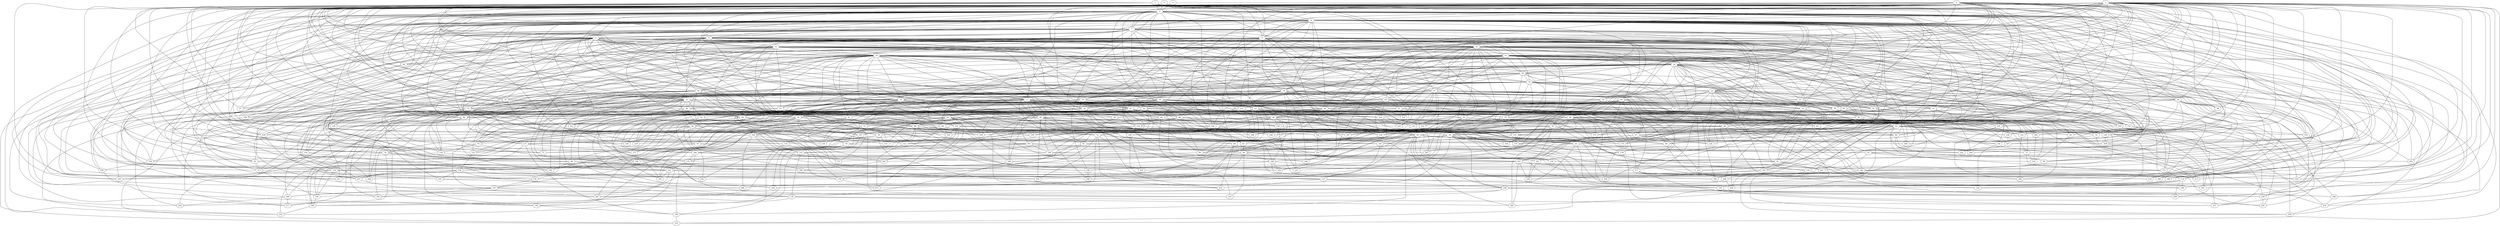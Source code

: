 graph g {0;1;2;3;4;5;6;7;8;9;10;11;12;13;14;15;16;17;18;19;20;21;22;23;24;25;26;27;28;29;30;31;32;33;34;35;36;37;38;39;40;41;42;43;44;45;46;47;48;49;50;51;52;53;54;55;56;57;58;59;60;61;62;63;64;65;66;67;68;69;70;71;72;73;74;75;76;77;78;79;80;81;82;83;84;85;86;87;88;89;90;91;92;93;94;95;96;97;98;99;100;101;102;103;104;105;106;107;108;109;110;111;112;113;114;115;116;117;118;119;120;121;122;123;124;125;126;127;128;129;130;131;132;133;134;135;136;137;138;139;140;141;142;143;144;145;146;147;148;149;150;151;152;153;154;155;156;157;158;159;160;161;162;163;164;165;166;167;168;169;170;171;172;173;174;175;176;177;178;179;180;181;182;183;184;185;186;187;188;189;190;191;192;193;194;195;196;197;198;199;200;201;202;203;204;205;206;207;208;209;210;211;212;213;214;215;216;217;218;219;220;221;222;223;224;225;226;227;228;229;230;231;232;233;234;235;236;237;238;239;240;241;242;243;244;245;246;247;248;249;0 -- 5;0 -- 6;0 -- 7;0 -- 10;0 -- 11;0 -- 12;0 -- 14;0 -- 15;0 -- 16;0 -- 17;0 -- 27;0 -- 28;0 -- 31;0 -- 34;0 -- 35;0 -- 38;0 -- 39;0 -- 40;0 -- 42;0 -- 48;0 -- 50;0 -- 71;0 -- 73;0 -- 80;0 -- 81;0 -- 86;0 -- 116;0 -- 124;0 -- 148;0 -- 198;0 -- 230;0 -- 242;1 -- 5;1 -- 6;1 -- 7;1 -- 8;1 -- 9;1 -- 21;1 -- 53;1 -- 57;1 -- 74;1 -- 122;1 -- 140;1 -- 194;1 -- 227;2 -- 5;2 -- 6;2 -- 9;2 -- 11;2 -- 16;2 -- 17;2 -- 41;2 -- 54;2 -- 72;2 -- 83;2 -- 116;2 -- 128;2 -- 137;2 -- 140;2 -- 144;2 -- 181;2 -- 218;2 -- 242;3 -- 5;3 -- 6;3 -- 7;3 -- 8;3 -- 9;3 -- 10;3 -- 12;3 -- 13;3 -- 14;3 -- 15;3 -- 20;3 -- 21;3 -- 22;3 -- 25;3 -- 26;3 -- 30;3 -- 31;3 -- 32;3 -- 33;3 -- 36;3 -- 38;3 -- 46;3 -- 48;3 -- 54;3 -- 56;3 -- 60;3 -- 65;3 -- 68;3 -- 76;3 -- 94;3 -- 97;3 -- 112;3 -- 113;3 -- 119;3 -- 122;3 -- 132;3 -- 138;3 -- 148;3 -- 152;3 -- 165;3 -- 174;3 -- 204;3 -- 212;3 -- 216;3 -- 221;3 -- 235;3 -- 247;4 -- 5;4 -- 47;4 -- 63;5 -- 6;5 -- 7;5 -- 8;5 -- 11;5 -- 12;5 -- 13;5 -- 14;5 -- 17;5 -- 18;5 -- 22;5 -- 23;5 -- 25;5 -- 26;5 -- 27;5 -- 29;5 -- 36;5 -- 45;5 -- 47;5 -- 49;5 -- 52;5 -- 57;5 -- 59;5 -- 63;5 -- 66;5 -- 74;5 -- 77;5 -- 87;5 -- 98;5 -- 112;5 -- 114;5 -- 120;5 -- 123;5 -- 141;5 -- 143;5 -- 147;5 -- 148;5 -- 150;5 -- 151;5 -- 163;5 -- 168;5 -- 188;5 -- 193;5 -- 196;5 -- 211;5 -- 214;5 -- 233;5 -- 248;6 -- 7;6 -- 8;6 -- 9;6 -- 10;6 -- 11;6 -- 19;6 -- 22;6 -- 23;6 -- 26;6 -- 28;6 -- 30;6 -- 31;6 -- 33;6 -- 35;6 -- 38;6 -- 42;6 -- 44;6 -- 49;6 -- 50;6 -- 54;6 -- 62;6 -- 69;6 -- 79;6 -- 80;6 -- 81;6 -- 88;6 -- 89;6 -- 91;6 -- 93;6 -- 98;6 -- 99;6 -- 103;6 -- 106;6 -- 107;6 -- 112;6 -- 114;6 -- 119;6 -- 129;6 -- 136;6 -- 142;6 -- 143;6 -- 145;6 -- 152;6 -- 159;6 -- 160;6 -- 164;6 -- 172;6 -- 185;6 -- 188;6 -- 189;6 -- 208;6 -- 212;6 -- 217;6 -- 220;6 -- 223;6 -- 231;6 -- 243;7 -- 8;7 -- 9;7 -- 10;7 -- 11;7 -- 13;7 -- 24;7 -- 25;7 -- 29;7 -- 30;7 -- 37;7 -- 39;7 -- 43;7 -- 87;7 -- 89;7 -- 93;7 -- 95;7 -- 97;7 -- 109;7 -- 111;7 -- 115;7 -- 124;7 -- 163;7 -- 207;7 -- 224;7 -- 225;7 -- 228;7 -- 230;7 -- 238;8 -- 12;8 -- 13;8 -- 20;8 -- 24;8 -- 29;8 -- 34;8 -- 52;8 -- 55;8 -- 86;8 -- 116;8 -- 119;8 -- 126;8 -- 131;8 -- 147;8 -- 182;8 -- 219;8 -- 244;9 -- 10;9 -- 12;9 -- 15;9 -- 19;9 -- 21;9 -- 22;9 -- 24;9 -- 27;9 -- 30;9 -- 31;9 -- 44;9 -- 45;9 -- 46;9 -- 49;9 -- 58;9 -- 60;9 -- 61;9 -- 68;9 -- 73;9 -- 83;9 -- 88;9 -- 93;9 -- 102;9 -- 104;9 -- 109;9 -- 116;9 -- 118;9 -- 129;9 -- 132;9 -- 145;9 -- 156;9 -- 159;9 -- 164;9 -- 175;9 -- 181;9 -- 192;9 -- 225;9 -- 233;10 -- 17;10 -- 23;10 -- 30;10 -- 59;10 -- 66;10 -- 70;10 -- 99;10 -- 144;10 -- 153;10 -- 159;10 -- 164;10 -- 165;10 -- 170;10 -- 182;10 -- 216;10 -- 217;10 -- 221;10 -- 231;10 -- 236;10 -- 246;11 -- 13;11 -- 14;11 -- 15;11 -- 19;11 -- 31;11 -- 36;11 -- 42;11 -- 43;11 -- 46;11 -- 53;11 -- 57;11 -- 66;11 -- 74;11 -- 83;11 -- 85;11 -- 99;11 -- 101;11 -- 104;11 -- 105;11 -- 130;11 -- 133;11 -- 149;11 -- 153;11 -- 155;11 -- 161;11 -- 167;11 -- 174;11 -- 178;11 -- 179;11 -- 189;11 -- 192;11 -- 195;11 -- 198;11 -- 218;11 -- 231;11 -- 249;12 -- 15;12 -- 16;12 -- 18;12 -- 20;12 -- 24;12 -- 26;12 -- 32;12 -- 44;12 -- 49;12 -- 52;12 -- 57;12 -- 76;12 -- 80;12 -- 82;12 -- 83;12 -- 90;12 -- 92;12 -- 100;12 -- 118;12 -- 121;12 -- 125;12 -- 127;12 -- 139;12 -- 146;12 -- 153;12 -- 169;12 -- 171;12 -- 190;12 -- 196;12 -- 213;12 -- 242;12 -- 244;13 -- 14;13 -- 19;13 -- 21;13 -- 23;13 -- 25;13 -- 29;13 -- 34;13 -- 36;13 -- 41;13 -- 51;13 -- 56;13 -- 64;13 -- 87;13 -- 90;13 -- 96;13 -- 100;13 -- 110;13 -- 115;13 -- 122;13 -- 137;13 -- 160;13 -- 163;13 -- 181;13 -- 211;14 -- 16;14 -- 17;14 -- 18;14 -- 20;14 -- 27;14 -- 29;14 -- 33;14 -- 34;14 -- 37;14 -- 41;14 -- 45;14 -- 49;14 -- 61;14 -- 82;14 -- 85;14 -- 89;14 -- 91;14 -- 94;14 -- 95;14 -- 110;14 -- 121;14 -- 128;14 -- 137;14 -- 150;14 -- 189;14 -- 214;14 -- 218;14 -- 224;14 -- 240;15 -- 16;15 -- 18;15 -- 21;15 -- 34;15 -- 35;15 -- 41;15 -- 51;15 -- 53;15 -- 58;15 -- 73;15 -- 78;15 -- 102;15 -- 108;15 -- 111;15 -- 113;15 -- 118;15 -- 124;15 -- 128;15 -- 130;15 -- 140;15 -- 142;15 -- 149;15 -- 154;15 -- 169;15 -- 193;15 -- 203;15 -- 206;15 -- 208;15 -- 216;15 -- 239;15 -- 242;16 -- 18;16 -- 20;16 -- 28;16 -- 39;16 -- 50;16 -- 61;16 -- 64;16 -- 75;16 -- 80;16 -- 91;16 -- 94;16 -- 98;16 -- 120;16 -- 125;16 -- 134;16 -- 141;16 -- 155;16 -- 162;16 -- 170;16 -- 171;16 -- 173;16 -- 200;17 -- 40;17 -- 46;17 -- 47;17 -- 62;17 -- 67;17 -- 70;17 -- 92;17 -- 113;17 -- 115;17 -- 162;17 -- 175;17 -- 191;17 -- 206;17 -- 210;17 -- 218;17 -- 223;17 -- 235;17 -- 244;17 -- 248;18 -- 19;18 -- 37;18 -- 40;18 -- 51;18 -- 73;18 -- 85;18 -- 123;18 -- 144;18 -- 176;18 -- 185;18 -- 209;19 -- 22;19 -- 26;19 -- 32;19 -- 35;19 -- 58;19 -- 67;19 -- 70;19 -- 84;19 -- 93;19 -- 108;19 -- 130;19 -- 131;19 -- 132;19 -- 155;19 -- 231;20 -- 24;20 -- 51;20 -- 54;20 -- 60;20 -- 74;20 -- 89;20 -- 105;20 -- 110;20 -- 117;20 -- 143;20 -- 152;20 -- 154;20 -- 156;20 -- 159;20 -- 162;20 -- 187;20 -- 188;20 -- 199;20 -- 246;21 -- 23;21 -- 25;21 -- 38;21 -- 42;21 -- 44;21 -- 52;21 -- 65;21 -- 71;21 -- 112;21 -- 117;21 -- 121;21 -- 133;21 -- 194;21 -- 207;21 -- 225;21 -- 243;22 -- 27;22 -- 28;22 -- 32;22 -- 33;22 -- 44;22 -- 50;22 -- 77;22 -- 105;22 -- 115;22 -- 120;22 -- 151;22 -- 153;22 -- 157;22 -- 165;22 -- 172;22 -- 175;22 -- 183;22 -- 190;22 -- 249;23 -- 47;23 -- 53;23 -- 87;23 -- 99;23 -- 101;23 -- 144;23 -- 184;23 -- 229;23 -- 240;24 -- 60;24 -- 61;24 -- 63;24 -- 69;24 -- 70;24 -- 86;24 -- 149;24 -- 174;24 -- 194;25 -- 33;25 -- 45;25 -- 86;25 -- 219;26 -- 38;26 -- 47;26 -- 67;26 -- 138;26 -- 174;26 -- 179;26 -- 200;26 -- 222;26 -- 228;26 -- 238;26 -- 246;27 -- 28;27 -- 37;27 -- 48;27 -- 55;27 -- 60;27 -- 72;27 -- 75;27 -- 107;27 -- 108;27 -- 111;27 -- 120;27 -- 180;27 -- 187;27 -- 196;27 -- 210;28 -- 39;28 -- 54;28 -- 55;28 -- 78;28 -- 81;28 -- 100;28 -- 102;28 -- 113;28 -- 197;28 -- 201;28 -- 237;29 -- 32;29 -- 41;29 -- 43;29 -- 45;29 -- 48;29 -- 52;29 -- 61;29 -- 77;29 -- 82;29 -- 101;29 -- 102;29 -- 106;29 -- 133;29 -- 162;29 -- 166;29 -- 182;29 -- 204;29 -- 239;29 -- 247;30 -- 39;30 -- 48;30 -- 80;30 -- 117;30 -- 126;30 -- 177;31 -- 35;31 -- 40;31 -- 50;31 -- 51;31 -- 53;31 -- 55;31 -- 79;31 -- 96;31 -- 111;31 -- 124;31 -- 130;31 -- 147;31 -- 155;31 -- 161;31 -- 170;31 -- 200;31 -- 211;31 -- 234;32 -- 82;32 -- 132;32 -- 135;32 -- 198;32 -- 229;33 -- 76;33 -- 81;33 -- 107;33 -- 173;33 -- 183;34 -- 36;34 -- 40;34 -- 58;34 -- 65;34 -- 75;34 -- 134;34 -- 145;34 -- 156;34 -- 212;34 -- 217;34 -- 227;35 -- 43;35 -- 64;35 -- 72;35 -- 201;35 -- 226;36 -- 37;36 -- 57;36 -- 62;36 -- 71;36 -- 157;37 -- 96;37 -- 206;38 -- 206;39 -- 42;39 -- 78;39 -- 105;39 -- 106;39 -- 116;39 -- 122;39 -- 150;39 -- 154;39 -- 157;39 -- 180;39 -- 234;39 -- 236;40 -- 96;40 -- 193;40 -- 202;40 -- 219;41 -- 142;41 -- 146;42 -- 43;42 -- 58;42 -- 67;42 -- 81;42 -- 95;42 -- 107;42 -- 135;42 -- 138;42 -- 143;42 -- 146;42 -- 205;42 -- 206;42 -- 222;42 -- 232;43 -- 65;43 -- 68;43 -- 70;43 -- 92;43 -- 161;43 -- 175;43 -- 176;43 -- 199;43 -- 203;43 -- 205;43 -- 209;43 -- 236;44 -- 59;44 -- 68;44 -- 103;44 -- 112;44 -- 133;44 -- 166;44 -- 168;44 -- 186;44 -- 194;44 -- 245;45 -- 46;45 -- 56;45 -- 62;45 -- 66;45 -- 72;45 -- 79;45 -- 85;45 -- 92;45 -- 103;45 -- 110;45 -- 121;45 -- 126;45 -- 138;45 -- 165;45 -- 169;45 -- 177;45 -- 200;45 -- 216;45 -- 241;46 -- 59;46 -- 86;46 -- 88;46 -- 103;46 -- 104;46 -- 126;46 -- 150;46 -- 187;46 -- 195;46 -- 198;46 -- 214;46 -- 234;47 -- 55;47 -- 66;47 -- 73;47 -- 84;47 -- 85;47 -- 123;47 -- 147;47 -- 181;47 -- 183;47 -- 191;47 -- 208;48 -- 59;48 -- 67;48 -- 90;48 -- 110;48 -- 115;48 -- 139;48 -- 143;48 -- 156;48 -- 173;48 -- 228;48 -- 243;48 -- 245;49 -- 160;49 -- 164;50 -- 62;50 -- 76;50 -- 89;50 -- 163;50 -- 232;50 -- 238;51 -- 68;51 -- 71;51 -- 121;51 -- 186;51 -- 230;51 -- 233;51 -- 236;52 -- 101;52 -- 114;52 -- 249;53 -- 56;53 -- 63;53 -- 69;53 -- 83;53 -- 84;53 -- 95;53 -- 97;53 -- 138;53 -- 192;53 -- 207;54 -- 56;54 -- 69;54 -- 79;54 -- 108;54 -- 161;54 -- 167;54 -- 175;54 -- 222;55 -- 78;55 -- 219;55 -- 230;56 -- 64;56 -- 123;56 -- 127;56 -- 137;56 -- 139;56 -- 158;56 -- 246;58 -- 63;58 -- 69;58 -- 78;58 -- 97;58 -- 101;58 -- 129;58 -- 136;58 -- 137;58 -- 148;58 -- 188;58 -- 194;58 -- 197;58 -- 240;59 -- 75;59 -- 76;59 -- 173;59 -- 187;59 -- 205;59 -- 207;59 -- 220;60 -- 75;60 -- 88;60 -- 177;60 -- 193;61 -- 65;61 -- 104;61 -- 151;61 -- 152;61 -- 172;62 -- 64;62 -- 125;62 -- 127;62 -- 151;62 -- 225;63 -- 71;63 -- 97;63 -- 182;63 -- 197;64 -- 77;64 -- 98;64 -- 195;65 -- 90;66 -- 72;66 -- 84;66 -- 94;66 -- 105;66 -- 125;66 -- 150;66 -- 190;66 -- 201;66 -- 246;67 -- 79;67 -- 120;67 -- 176;68 -- 84;68 -- 196;69 -- 77;69 -- 210;69 -- 215;70 -- 74;70 -- 117;70 -- 118;72 -- 134;72 -- 191;72 -- 221;73 -- 91;73 -- 187;74 -- 93;74 -- 99;74 -- 165;74 -- 224;75 -- 106;75 -- 142;75 -- 169;75 -- 184;75 -- 210;76 -- 154;76 -- 213;77 -- 171;77 -- 232;78 -- 108;78 -- 131;78 -- 200;79 -- 90;79 -- 130;80 -- 82;80 -- 94;80 -- 96;80 -- 149;80 -- 170;80 -- 213;80 -- 237;81 -- 232;82 -- 107;82 -- 109;82 -- 213;82 -- 222;82 -- 233;83 -- 87;83 -- 92;83 -- 95;83 -- 109;83 -- 127;83 -- 132;83 -- 133;83 -- 153;83 -- 189;83 -- 190;83 -- 208;83 -- 239;84 -- 91;84 -- 100;85 -- 88;85 -- 102;85 -- 135;85 -- 160;85 -- 191;85 -- 202;85 -- 203;85 -- 235;85 -- 243;86 -- 156;86 -- 195;86 -- 226;86 -- 238;87 -- 140;88 -- 113;88 -- 114;88 -- 128;88 -- 184;88 -- 185;88 -- 218;88 -- 243;89 -- 118;89 -- 177;89 -- 192;89 -- 201;89 -- 249;90 -- 103;90 -- 106;90 -- 129;90 -- 167;90 -- 184;90 -- 204;91 -- 114;91 -- 140;91 -- 183;91 -- 201;92 -- 100;92 -- 166;92 -- 207;93 -- 111;93 -- 204;94 -- 104;94 -- 141;94 -- 154;94 -- 176;94 -- 186;95 -- 151;95 -- 152;95 -- 197;95 -- 219;96 -- 125;96 -- 159;96 -- 179;97 -- 98;97 -- 139;97 -- 242;98 -- 135;99 -- 117;99 -- 193;99 -- 214;99 -- 215;100 -- 136;101 -- 123;101 -- 126;101 -- 157;101 -- 170;101 -- 223;102 -- 109;102 -- 185;103 -- 171;103 -- 205;103 -- 220;103 -- 221;103 -- 231;104 -- 134;104 -- 136;104 -- 146;104 -- 202;104 -- 230;104 -- 240;105 -- 155;105 -- 171;105 -- 209;106 -- 119;106 -- 135;106 -- 146;106 -- 229;107 -- 134;107 -- 241;108 -- 129;108 -- 131;108 -- 166;108 -- 217;109 -- 122;110 -- 245;111 -- 139;111 -- 158;112 -- 162;112 -- 164;112 -- 221;113 -- 195;113 -- 208;114 -- 127;114 -- 158;114 -- 163;114 -- 179;115 -- 145;115 -- 157;116 -- 128;116 -- 141;116 -- 144;116 -- 158;116 -- 166;116 -- 176;116 -- 202;117 -- 119;117 -- 168;117 -- 198;117 -- 237;118 -- 124;118 -- 229;122 -- 215;123 -- 136;124 -- 160;125 -- 141;125 -- 149;125 -- 186;125 -- 244;126 -- 131;126 -- 181;127 -- 148;127 -- 210;127 -- 247;128 -- 147;130 -- 224;130 -- 235;131 -- 142;132 -- 211;133 -- 248;135 -- 185;135 -- 196;136 -- 145;136 -- 178;136 -- 211;136 -- 227;137 -- 177;137 -- 199;137 -- 227;138 -- 169;139 -- 161;140 -- 213;140 -- 235;141 -- 215;142 -- 180;142 -- 191;142 -- 216;143 -- 168;144 -- 223;145 -- 184;146 -- 248;147 -- 222;148 -- 158;148 -- 167;148 -- 188;148 -- 238;148 -- 241;149 -- 167;149 -- 203;149 -- 234;150 -- 172;150 -- 226;152 -- 179;152 -- 199;153 -- 244;154 -- 226;155 -- 237;156 -- 223;157 -- 172;157 -- 178;158 -- 186;159 -- 168;159 -- 183;160 -- 180;161 -- 178;161 -- 180;161 -- 182;162 -- 173;162 -- 225;162 -- 229;164 -- 241;166 -- 178;166 -- 203;169 -- 247;170 -- 202;170 -- 245;171 -- 174;171 -- 220;174 -- 190;174 -- 209;174 -- 226;174 -- 240;176 -- 247;178 -- 192;178 -- 205;178 -- 237;179 -- 215;180 -- 217;180 -- 224;181 -- 220;183 -- 189;183 -- 236;183 -- 249;186 -- 214;188 -- 233;192 -- 199;195 -- 248;196 -- 197;197 -- 209;198 -- 212;198 -- 228;199 -- 212;201 -- 228;201 -- 239;202 -- 204;204 -- 234;206 -- 232;218 -- 227;227 -- 241;233 -- 239;238 -- 245;}